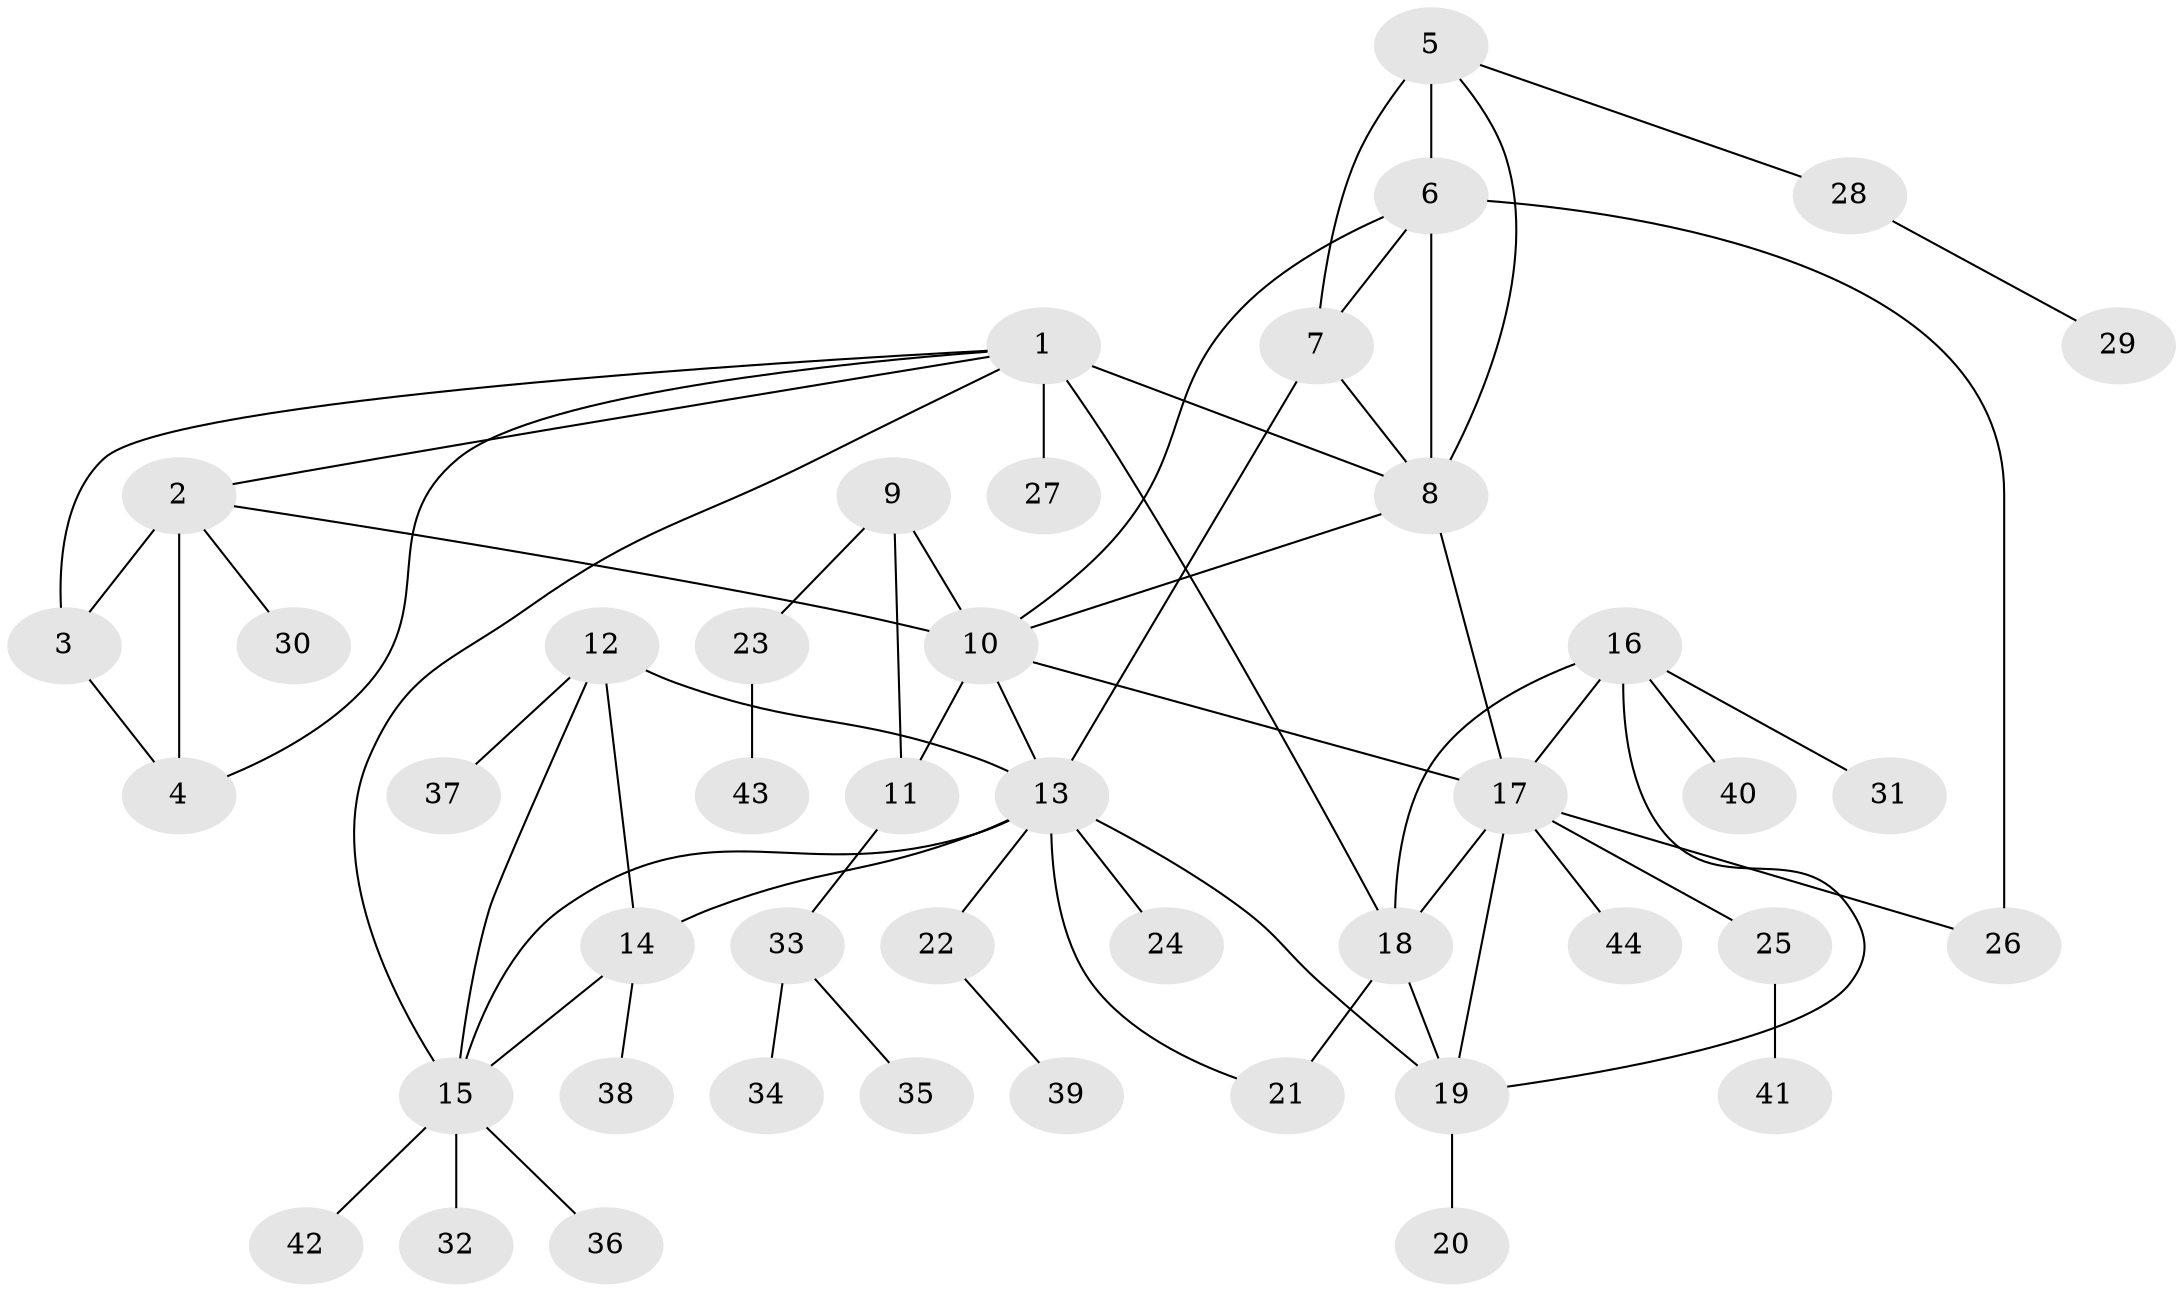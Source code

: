 // original degree distribution, {12: 0.011363636363636364, 5: 0.06818181818181818, 4: 0.045454545454545456, 6: 0.056818181818181816, 7: 0.022727272727272728, 8: 0.022727272727272728, 11: 0.011363636363636364, 9: 0.011363636363636364, 1: 0.5795454545454546, 2: 0.13636363636363635, 3: 0.03409090909090909}
// Generated by graph-tools (version 1.1) at 2025/37/03/09/25 02:37:12]
// undirected, 44 vertices, 65 edges
graph export_dot {
graph [start="1"]
  node [color=gray90,style=filled];
  1;
  2;
  3;
  4;
  5;
  6;
  7;
  8;
  9;
  10;
  11;
  12;
  13;
  14;
  15;
  16;
  17;
  18;
  19;
  20;
  21;
  22;
  23;
  24;
  25;
  26;
  27;
  28;
  29;
  30;
  31;
  32;
  33;
  34;
  35;
  36;
  37;
  38;
  39;
  40;
  41;
  42;
  43;
  44;
  1 -- 2 [weight=1.0];
  1 -- 3 [weight=1.0];
  1 -- 4 [weight=1.0];
  1 -- 8 [weight=1.0];
  1 -- 15 [weight=1.0];
  1 -- 18 [weight=1.0];
  1 -- 27 [weight=5.0];
  2 -- 3 [weight=1.0];
  2 -- 4 [weight=3.0];
  2 -- 10 [weight=1.0];
  2 -- 30 [weight=1.0];
  3 -- 4 [weight=1.0];
  5 -- 6 [weight=3.0];
  5 -- 7 [weight=1.0];
  5 -- 8 [weight=1.0];
  5 -- 28 [weight=1.0];
  6 -- 7 [weight=1.0];
  6 -- 8 [weight=1.0];
  6 -- 10 [weight=1.0];
  6 -- 26 [weight=1.0];
  7 -- 8 [weight=1.0];
  7 -- 13 [weight=1.0];
  8 -- 10 [weight=1.0];
  8 -- 17 [weight=1.0];
  9 -- 10 [weight=5.0];
  9 -- 11 [weight=1.0];
  9 -- 23 [weight=1.0];
  10 -- 11 [weight=2.0];
  10 -- 13 [weight=1.0];
  10 -- 17 [weight=1.0];
  11 -- 33 [weight=1.0];
  12 -- 13 [weight=1.0];
  12 -- 14 [weight=1.0];
  12 -- 15 [weight=1.0];
  12 -- 37 [weight=1.0];
  13 -- 14 [weight=1.0];
  13 -- 15 [weight=1.0];
  13 -- 19 [weight=1.0];
  13 -- 21 [weight=1.0];
  13 -- 22 [weight=1.0];
  13 -- 24 [weight=2.0];
  14 -- 15 [weight=1.0];
  14 -- 38 [weight=1.0];
  15 -- 32 [weight=1.0];
  15 -- 36 [weight=1.0];
  15 -- 42 [weight=1.0];
  16 -- 17 [weight=1.0];
  16 -- 18 [weight=1.0];
  16 -- 19 [weight=1.0];
  16 -- 31 [weight=1.0];
  16 -- 40 [weight=1.0];
  17 -- 18 [weight=1.0];
  17 -- 19 [weight=1.0];
  17 -- 25 [weight=1.0];
  17 -- 26 [weight=1.0];
  17 -- 44 [weight=1.0];
  18 -- 19 [weight=1.0];
  18 -- 21 [weight=1.0];
  19 -- 20 [weight=1.0];
  22 -- 39 [weight=1.0];
  23 -- 43 [weight=1.0];
  25 -- 41 [weight=2.0];
  28 -- 29 [weight=1.0];
  33 -- 34 [weight=1.0];
  33 -- 35 [weight=1.0];
}
